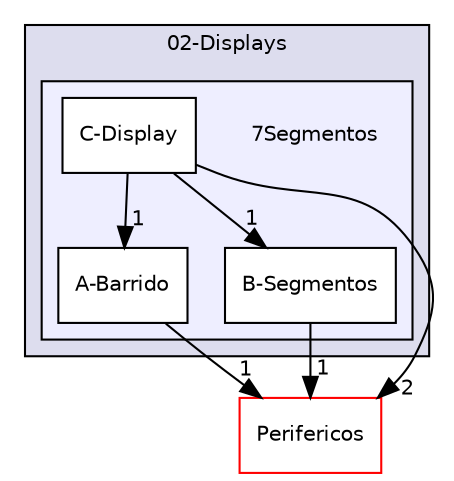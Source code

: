 digraph "E:/Agustin/Escritorio/MCUexpresso/KitLPC845-C++/src/Drivers/Hardware/02-Displays/7Segmentos" {
  compound=true
  node [ fontsize="10", fontname="Helvetica"];
  edge [ labelfontsize="10", labelfontname="Helvetica"];
  subgraph clusterdir_c4fcbf4036a59f61a759d54182057cf5 {
    graph [ bgcolor="#ddddee", pencolor="black", label="02-Displays" fontname="Helvetica", fontsize="10", URL="dir_c4fcbf4036a59f61a759d54182057cf5.html"]
  subgraph clusterdir_6f52b4b1ba388d7141328ee2524c9948 {
    graph [ bgcolor="#eeeeff", pencolor="black", label="" URL="dir_6f52b4b1ba388d7141328ee2524c9948.html"];
    dir_6f52b4b1ba388d7141328ee2524c9948 [shape=plaintext label="7Segmentos"];
    dir_93c1535c6de2115d9cd14b39863781e6 [shape=box label="A-Barrido" color="black" fillcolor="white" style="filled" URL="dir_93c1535c6de2115d9cd14b39863781e6.html"];
    dir_fb9c8ddf1ff5f1fb8933c3c3d558ac9f [shape=box label="B-Segmentos" color="black" fillcolor="white" style="filled" URL="dir_fb9c8ddf1ff5f1fb8933c3c3d558ac9f.html"];
    dir_20af0994fb693dc5751fd7ccd0f3c11d [shape=box label="C-Display" color="black" fillcolor="white" style="filled" URL="dir_20af0994fb693dc5751fd7ccd0f3c11d.html"];
  }
  }
  dir_fddceb55b13f36ba841fc9095bbfed65 [shape=box label="Perifericos" fillcolor="white" style="filled" color="red" URL="dir_fddceb55b13f36ba841fc9095bbfed65.html"];
  dir_93c1535c6de2115d9cd14b39863781e6->dir_fddceb55b13f36ba841fc9095bbfed65 [headlabel="1", labeldistance=1.5 headhref="dir_000006_000016.html"];
  dir_20af0994fb693dc5751fd7ccd0f3c11d->dir_93c1535c6de2115d9cd14b39863781e6 [headlabel="1", labeldistance=1.5 headhref="dir_000008_000006.html"];
  dir_20af0994fb693dc5751fd7ccd0f3c11d->dir_fb9c8ddf1ff5f1fb8933c3c3d558ac9f [headlabel="1", labeldistance=1.5 headhref="dir_000008_000007.html"];
  dir_20af0994fb693dc5751fd7ccd0f3c11d->dir_fddceb55b13f36ba841fc9095bbfed65 [headlabel="2", labeldistance=1.5 headhref="dir_000008_000016.html"];
  dir_fb9c8ddf1ff5f1fb8933c3c3d558ac9f->dir_fddceb55b13f36ba841fc9095bbfed65 [headlabel="1", labeldistance=1.5 headhref="dir_000007_000016.html"];
}
